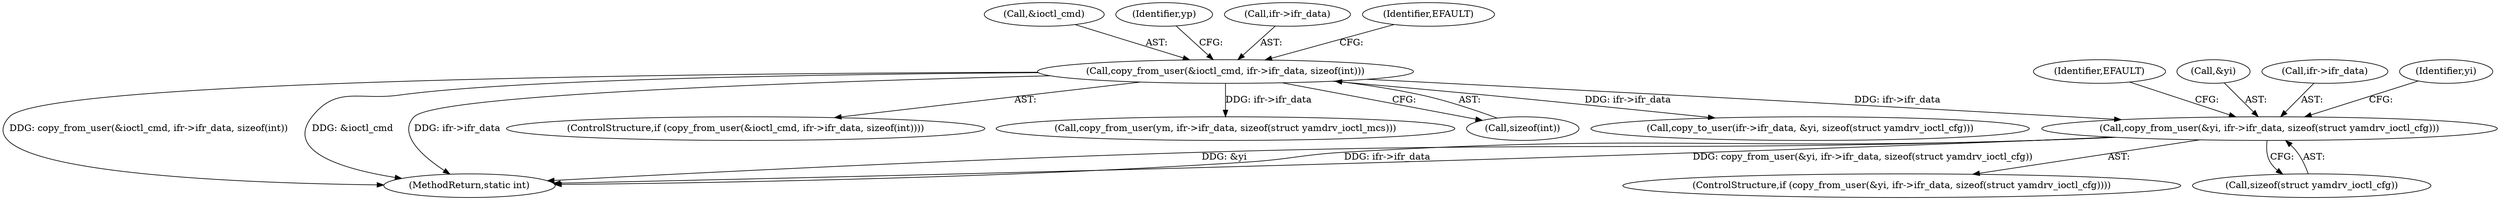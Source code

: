 digraph "0_linux_8e3fbf870481eb53b2d3a322d1fc395ad8b367ed@API" {
"1000227" [label="(Call,copy_from_user(&yi, ifr->ifr_data, sizeof(struct yamdrv_ioctl_cfg)))"];
"1000121" [label="(Call,copy_from_user(&ioctl_cmd, ifr->ifr_data, sizeof(int)))"];
"1000237" [label="(Identifier,EFAULT)"];
"1000122" [label="(Call,&ioctl_cmd)"];
"1000135" [label="(Identifier,yp)"];
"1000233" [label="(Call,sizeof(struct yamdrv_ioctl_cfg))"];
"1000127" [label="(Call,sizeof(int))"];
"1000706" [label="(Call,copy_to_user(ifr->ifr_data, &yi, sizeof(struct yamdrv_ioctl_cfg)))"];
"1000121" [label="(Call,copy_from_user(&ioctl_cmd, ifr->ifr_data, sizeof(int)))"];
"1000228" [label="(Call,&yi)"];
"1000230" [label="(Call,ifr->ifr_data)"];
"1000724" [label="(MethodReturn,static int)"];
"1000120" [label="(ControlStructure,if (copy_from_user(&ioctl_cmd, ifr->ifr_data, sizeof(int))))"];
"1000124" [label="(Call,ifr->ifr_data)"];
"1000227" [label="(Call,copy_from_user(&yi, ifr->ifr_data, sizeof(struct yamdrv_ioctl_cfg)))"];
"1000226" [label="(ControlStructure,if (copy_from_user(&yi, ifr->ifr_data, sizeof(struct yamdrv_ioctl_cfg))))"];
"1000131" [label="(Identifier,EFAULT)"];
"1000182" [label="(Call,copy_from_user(ym, ifr->ifr_data, sizeof(struct yamdrv_ioctl_mcs)))"];
"1000243" [label="(Identifier,yi)"];
"1000227" -> "1000226"  [label="AST: "];
"1000227" -> "1000233"  [label="CFG: "];
"1000228" -> "1000227"  [label="AST: "];
"1000230" -> "1000227"  [label="AST: "];
"1000233" -> "1000227"  [label="AST: "];
"1000237" -> "1000227"  [label="CFG: "];
"1000243" -> "1000227"  [label="CFG: "];
"1000227" -> "1000724"  [label="DDG: copy_from_user(&yi, ifr->ifr_data, sizeof(struct yamdrv_ioctl_cfg))"];
"1000227" -> "1000724"  [label="DDG: &yi"];
"1000227" -> "1000724"  [label="DDG: ifr->ifr_data"];
"1000121" -> "1000227"  [label="DDG: ifr->ifr_data"];
"1000121" -> "1000120"  [label="AST: "];
"1000121" -> "1000127"  [label="CFG: "];
"1000122" -> "1000121"  [label="AST: "];
"1000124" -> "1000121"  [label="AST: "];
"1000127" -> "1000121"  [label="AST: "];
"1000131" -> "1000121"  [label="CFG: "];
"1000135" -> "1000121"  [label="CFG: "];
"1000121" -> "1000724"  [label="DDG: copy_from_user(&ioctl_cmd, ifr->ifr_data, sizeof(int))"];
"1000121" -> "1000724"  [label="DDG: &ioctl_cmd"];
"1000121" -> "1000724"  [label="DDG: ifr->ifr_data"];
"1000121" -> "1000182"  [label="DDG: ifr->ifr_data"];
"1000121" -> "1000706"  [label="DDG: ifr->ifr_data"];
}
